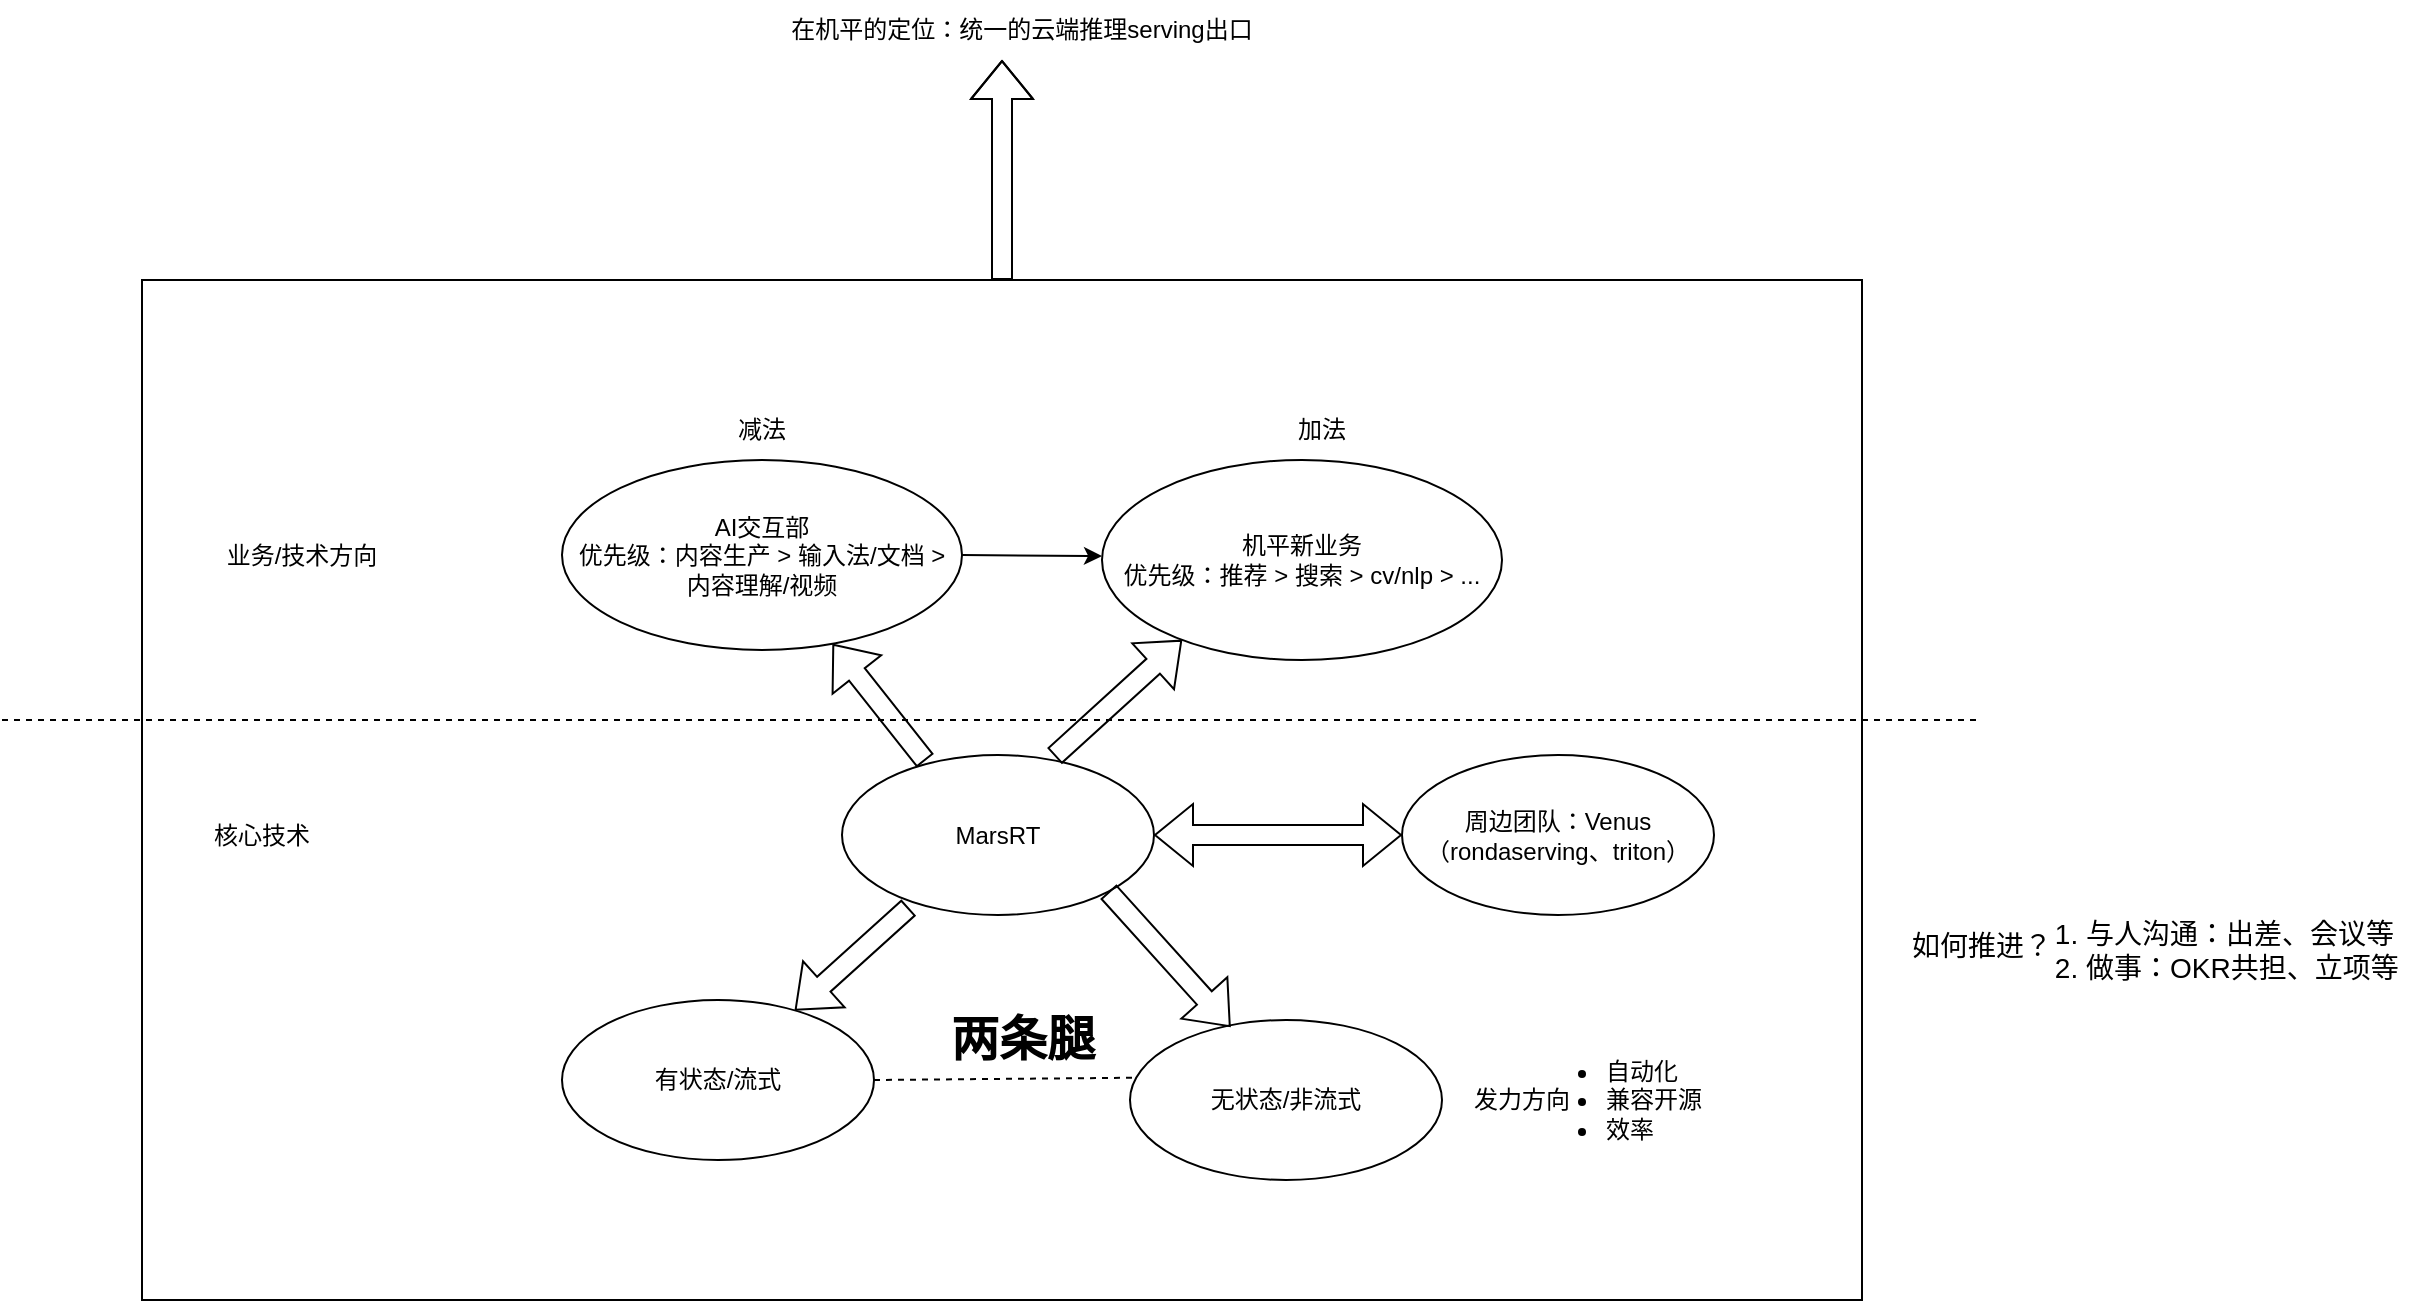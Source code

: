 <mxfile version="16.2.4" type="github">
  <diagram id="C5RBs43oDa-KdzZeNtuy" name="Page-1">
    <mxGraphModel dx="2524" dy="909" grid="1" gridSize="10" guides="1" tooltips="1" connect="1" arrows="1" fold="1" page="1" pageScale="1" pageWidth="827" pageHeight="1169" math="0" shadow="0">
      <root>
        <mxCell id="WIyWlLk6GJQsqaUBKTNV-0" />
        <mxCell id="WIyWlLk6GJQsqaUBKTNV-1" parent="WIyWlLk6GJQsqaUBKTNV-0" />
        <mxCell id="89smG3WtZg3VRzFa8v-T-25" value="" style="rounded=0;whiteSpace=wrap;html=1;" vertex="1" parent="WIyWlLk6GJQsqaUBKTNV-1">
          <mxGeometry x="-80" y="400" width="860" height="510" as="geometry" />
        </mxCell>
        <mxCell id="89smG3WtZg3VRzFa8v-T-0" value="MarsRT" style="ellipse;whiteSpace=wrap;html=1;" vertex="1" parent="WIyWlLk6GJQsqaUBKTNV-1">
          <mxGeometry x="270" y="637.5" width="156" height="80" as="geometry" />
        </mxCell>
        <mxCell id="89smG3WtZg3VRzFa8v-T-1" value="AI交互部&lt;br&gt;优先级：内容生产 &amp;gt; 输入法/文档 &amp;gt; 内容理解/视频" style="ellipse;whiteSpace=wrap;html=1;" vertex="1" parent="WIyWlLk6GJQsqaUBKTNV-1">
          <mxGeometry x="130" y="490" width="200" height="95" as="geometry" />
        </mxCell>
        <mxCell id="89smG3WtZg3VRzFa8v-T-2" value="机平新业务&lt;br&gt;优先级：推荐 &amp;gt; 搜索 &amp;gt; cv/nlp &amp;gt; ..." style="ellipse;whiteSpace=wrap;html=1;" vertex="1" parent="WIyWlLk6GJQsqaUBKTNV-1">
          <mxGeometry x="400" y="490" width="200" height="100" as="geometry" />
        </mxCell>
        <mxCell id="89smG3WtZg3VRzFa8v-T-3" value="减法" style="text;html=1;strokeColor=none;fillColor=none;align=center;verticalAlign=middle;whiteSpace=wrap;rounded=0;" vertex="1" parent="WIyWlLk6GJQsqaUBKTNV-1">
          <mxGeometry x="200" y="460" width="60" height="30" as="geometry" />
        </mxCell>
        <mxCell id="89smG3WtZg3VRzFa8v-T-4" value="加法" style="text;html=1;strokeColor=none;fillColor=none;align=center;verticalAlign=middle;whiteSpace=wrap;rounded=0;" vertex="1" parent="WIyWlLk6GJQsqaUBKTNV-1">
          <mxGeometry x="480" y="460" width="60" height="30" as="geometry" />
        </mxCell>
        <mxCell id="89smG3WtZg3VRzFa8v-T-5" value="业务/技术方向" style="text;html=1;strokeColor=none;fillColor=none;align=center;verticalAlign=middle;whiteSpace=wrap;rounded=0;" vertex="1" parent="WIyWlLk6GJQsqaUBKTNV-1">
          <mxGeometry x="-40" y="522.5" width="80" height="30" as="geometry" />
        </mxCell>
        <mxCell id="89smG3WtZg3VRzFa8v-T-6" value="周边团队：Venus（rondaserving、triton）" style="ellipse;whiteSpace=wrap;html=1;" vertex="1" parent="WIyWlLk6GJQsqaUBKTNV-1">
          <mxGeometry x="550" y="637.5" width="156" height="80" as="geometry" />
        </mxCell>
        <mxCell id="89smG3WtZg3VRzFa8v-T-7" value="核心技术" style="text;html=1;strokeColor=none;fillColor=none;align=center;verticalAlign=middle;whiteSpace=wrap;rounded=0;" vertex="1" parent="WIyWlLk6GJQsqaUBKTNV-1">
          <mxGeometry x="-60" y="660" width="80" height="35" as="geometry" />
        </mxCell>
        <mxCell id="89smG3WtZg3VRzFa8v-T-10" value="" style="shape=flexArrow;endArrow=classic;html=1;rounded=0;exitX=0.681;exitY=0.007;exitDx=0;exitDy=0;exitPerimeter=0;" edge="1" parent="WIyWlLk6GJQsqaUBKTNV-1" source="89smG3WtZg3VRzFa8v-T-0">
          <mxGeometry width="50" height="50" relative="1" as="geometry">
            <mxPoint x="390" y="630" as="sourcePoint" />
            <mxPoint x="440" y="580" as="targetPoint" />
          </mxGeometry>
        </mxCell>
        <mxCell id="89smG3WtZg3VRzFa8v-T-11" value="" style="shape=flexArrow;endArrow=classic;html=1;rounded=0;exitX=0.267;exitY=0.036;exitDx=0;exitDy=0;exitPerimeter=0;" edge="1" parent="WIyWlLk6GJQsqaUBKTNV-1" source="89smG3WtZg3VRzFa8v-T-0" target="89smG3WtZg3VRzFa8v-T-1">
          <mxGeometry width="50" height="50" relative="1" as="geometry">
            <mxPoint x="284" y="660" as="sourcePoint" />
            <mxPoint x="334" y="610" as="targetPoint" />
          </mxGeometry>
        </mxCell>
        <mxCell id="89smG3WtZg3VRzFa8v-T-12" value="" style="endArrow=classic;html=1;rounded=0;exitX=1;exitY=0.5;exitDx=0;exitDy=0;" edge="1" parent="WIyWlLk6GJQsqaUBKTNV-1" source="89smG3WtZg3VRzFa8v-T-1">
          <mxGeometry width="50" height="50" relative="1" as="geometry">
            <mxPoint x="320" y="520" as="sourcePoint" />
            <mxPoint x="400" y="538" as="targetPoint" />
          </mxGeometry>
        </mxCell>
        <mxCell id="89smG3WtZg3VRzFa8v-T-14" value="有状态/流式" style="ellipse;whiteSpace=wrap;html=1;" vertex="1" parent="WIyWlLk6GJQsqaUBKTNV-1">
          <mxGeometry x="130" y="760" width="156" height="80" as="geometry" />
        </mxCell>
        <mxCell id="89smG3WtZg3VRzFa8v-T-15" value="无状态/非流式" style="ellipse;whiteSpace=wrap;html=1;" vertex="1" parent="WIyWlLk6GJQsqaUBKTNV-1">
          <mxGeometry x="414" y="770" width="156" height="80" as="geometry" />
        </mxCell>
        <mxCell id="89smG3WtZg3VRzFa8v-T-16" value="" style="shape=flexArrow;endArrow=classic;html=1;rounded=0;exitX=0.214;exitY=0.953;exitDx=0;exitDy=0;exitPerimeter=0;" edge="1" parent="WIyWlLk6GJQsqaUBKTNV-1" source="89smG3WtZg3VRzFa8v-T-0" target="89smG3WtZg3VRzFa8v-T-14">
          <mxGeometry width="50" height="50" relative="1" as="geometry">
            <mxPoint x="332.362" y="788.44" as="sourcePoint" />
            <mxPoint x="286.003" y="730.003" as="targetPoint" />
          </mxGeometry>
        </mxCell>
        <mxCell id="89smG3WtZg3VRzFa8v-T-17" value="" style="shape=flexArrow;endArrow=classic;html=1;rounded=0;entryX=0.322;entryY=0.043;entryDx=0;entryDy=0;entryPerimeter=0;exitX=1;exitY=1;exitDx=0;exitDy=0;" edge="1" parent="WIyWlLk6GJQsqaUBKTNV-1" source="89smG3WtZg3VRzFa8v-T-0" target="89smG3WtZg3VRzFa8v-T-15">
          <mxGeometry width="50" height="50" relative="1" as="geometry">
            <mxPoint x="399.997" y="706.53" as="sourcePoint" />
            <mxPoint x="338.83" y="759.996" as="targetPoint" />
          </mxGeometry>
        </mxCell>
        <mxCell id="89smG3WtZg3VRzFa8v-T-18" value="发力方向" style="text;html=1;strokeColor=none;fillColor=none;align=center;verticalAlign=middle;whiteSpace=wrap;rounded=0;" vertex="1" parent="WIyWlLk6GJQsqaUBKTNV-1">
          <mxGeometry x="580" y="795" width="60" height="30" as="geometry" />
        </mxCell>
        <mxCell id="89smG3WtZg3VRzFa8v-T-19" value="&lt;ul&gt;&lt;li&gt;自动化&lt;/li&gt;&lt;li&gt;兼容开源&lt;/li&gt;&lt;li&gt;效率&lt;/li&gt;&lt;/ul&gt;" style="text;strokeColor=none;fillColor=none;html=1;whiteSpace=wrap;verticalAlign=middle;overflow=hidden;" vertex="1" parent="WIyWlLk6GJQsqaUBKTNV-1">
          <mxGeometry x="610" y="770" width="100" height="80" as="geometry" />
        </mxCell>
        <mxCell id="89smG3WtZg3VRzFa8v-T-21" value="" style="endArrow=none;dashed=1;html=1;rounded=0;exitX=1;exitY=0.5;exitDx=0;exitDy=0;entryX=0.009;entryY=0.361;entryDx=0;entryDy=0;entryPerimeter=0;" edge="1" parent="WIyWlLk6GJQsqaUBKTNV-1" source="89smG3WtZg3VRzFa8v-T-14" target="89smG3WtZg3VRzFa8v-T-15">
          <mxGeometry width="50" height="50" relative="1" as="geometry">
            <mxPoint x="390" y="780" as="sourcePoint" />
            <mxPoint x="440" y="730" as="targetPoint" />
          </mxGeometry>
        </mxCell>
        <mxCell id="89smG3WtZg3VRzFa8v-T-22" value="两条腿" style="text;strokeColor=none;fillColor=none;html=1;fontSize=24;fontStyle=1;verticalAlign=middle;align=center;" vertex="1" parent="WIyWlLk6GJQsqaUBKTNV-1">
          <mxGeometry x="310" y="760" width="100" height="40" as="geometry" />
        </mxCell>
        <mxCell id="89smG3WtZg3VRzFa8v-T-27" value="" style="shape=flexArrow;endArrow=classic;startArrow=classic;html=1;rounded=0;entryX=0;entryY=0.5;entryDx=0;entryDy=0;exitX=1;exitY=0.5;exitDx=0;exitDy=0;" edge="1" parent="WIyWlLk6GJQsqaUBKTNV-1" source="89smG3WtZg3VRzFa8v-T-0" target="89smG3WtZg3VRzFa8v-T-6">
          <mxGeometry width="100" height="100" relative="1" as="geometry">
            <mxPoint x="426" y="684.5" as="sourcePoint" />
            <mxPoint x="526" y="584.5" as="targetPoint" />
          </mxGeometry>
        </mxCell>
        <mxCell id="89smG3WtZg3VRzFa8v-T-28" value="" style="shape=flexArrow;endArrow=classic;html=1;rounded=0;exitX=0.5;exitY=0;exitDx=0;exitDy=0;" edge="1" parent="WIyWlLk6GJQsqaUBKTNV-1" source="89smG3WtZg3VRzFa8v-T-25">
          <mxGeometry width="50" height="50" relative="1" as="geometry">
            <mxPoint x="390" y="580" as="sourcePoint" />
            <mxPoint x="350" y="290" as="targetPoint" />
            <Array as="points">
              <mxPoint x="350" y="320" />
            </Array>
          </mxGeometry>
        </mxCell>
        <mxCell id="89smG3WtZg3VRzFa8v-T-29" value="在机平的定位：统一的云端推理serving出口" style="text;html=1;strokeColor=none;fillColor=none;align=center;verticalAlign=middle;whiteSpace=wrap;rounded=0;" vertex="1" parent="WIyWlLk6GJQsqaUBKTNV-1">
          <mxGeometry x="220" y="260" width="280" height="30" as="geometry" />
        </mxCell>
        <mxCell id="89smG3WtZg3VRzFa8v-T-32" value="" style="endArrow=none;dashed=1;html=1;rounded=0;" edge="1" parent="WIyWlLk6GJQsqaUBKTNV-1">
          <mxGeometry width="50" height="50" relative="1" as="geometry">
            <mxPoint x="-150" y="620" as="sourcePoint" />
            <mxPoint x="840" y="620" as="targetPoint" />
          </mxGeometry>
        </mxCell>
        <mxCell id="89smG3WtZg3VRzFa8v-T-33" value="&lt;font style=&quot;font-size: 14px&quot;&gt;如何推进？&lt;/font&gt;" style="text;html=1;strokeColor=none;fillColor=none;align=center;verticalAlign=middle;whiteSpace=wrap;rounded=0;" vertex="1" parent="WIyWlLk6GJQsqaUBKTNV-1">
          <mxGeometry x="800" y="717.5" width="80" height="30" as="geometry" />
        </mxCell>
        <mxCell id="89smG3WtZg3VRzFa8v-T-34" value="&lt;ol style=&quot;font-size: 14px&quot;&gt;&lt;li&gt;与人沟通：出差、会议等&lt;/li&gt;&lt;li&gt;做事：OKR共担、立项等&lt;/li&gt;&lt;/ol&gt;" style="text;strokeColor=none;fillColor=none;html=1;whiteSpace=wrap;verticalAlign=middle;overflow=hidden;" vertex="1" parent="WIyWlLk6GJQsqaUBKTNV-1">
          <mxGeometry x="850" y="695" width="210" height="80" as="geometry" />
        </mxCell>
      </root>
    </mxGraphModel>
  </diagram>
</mxfile>
